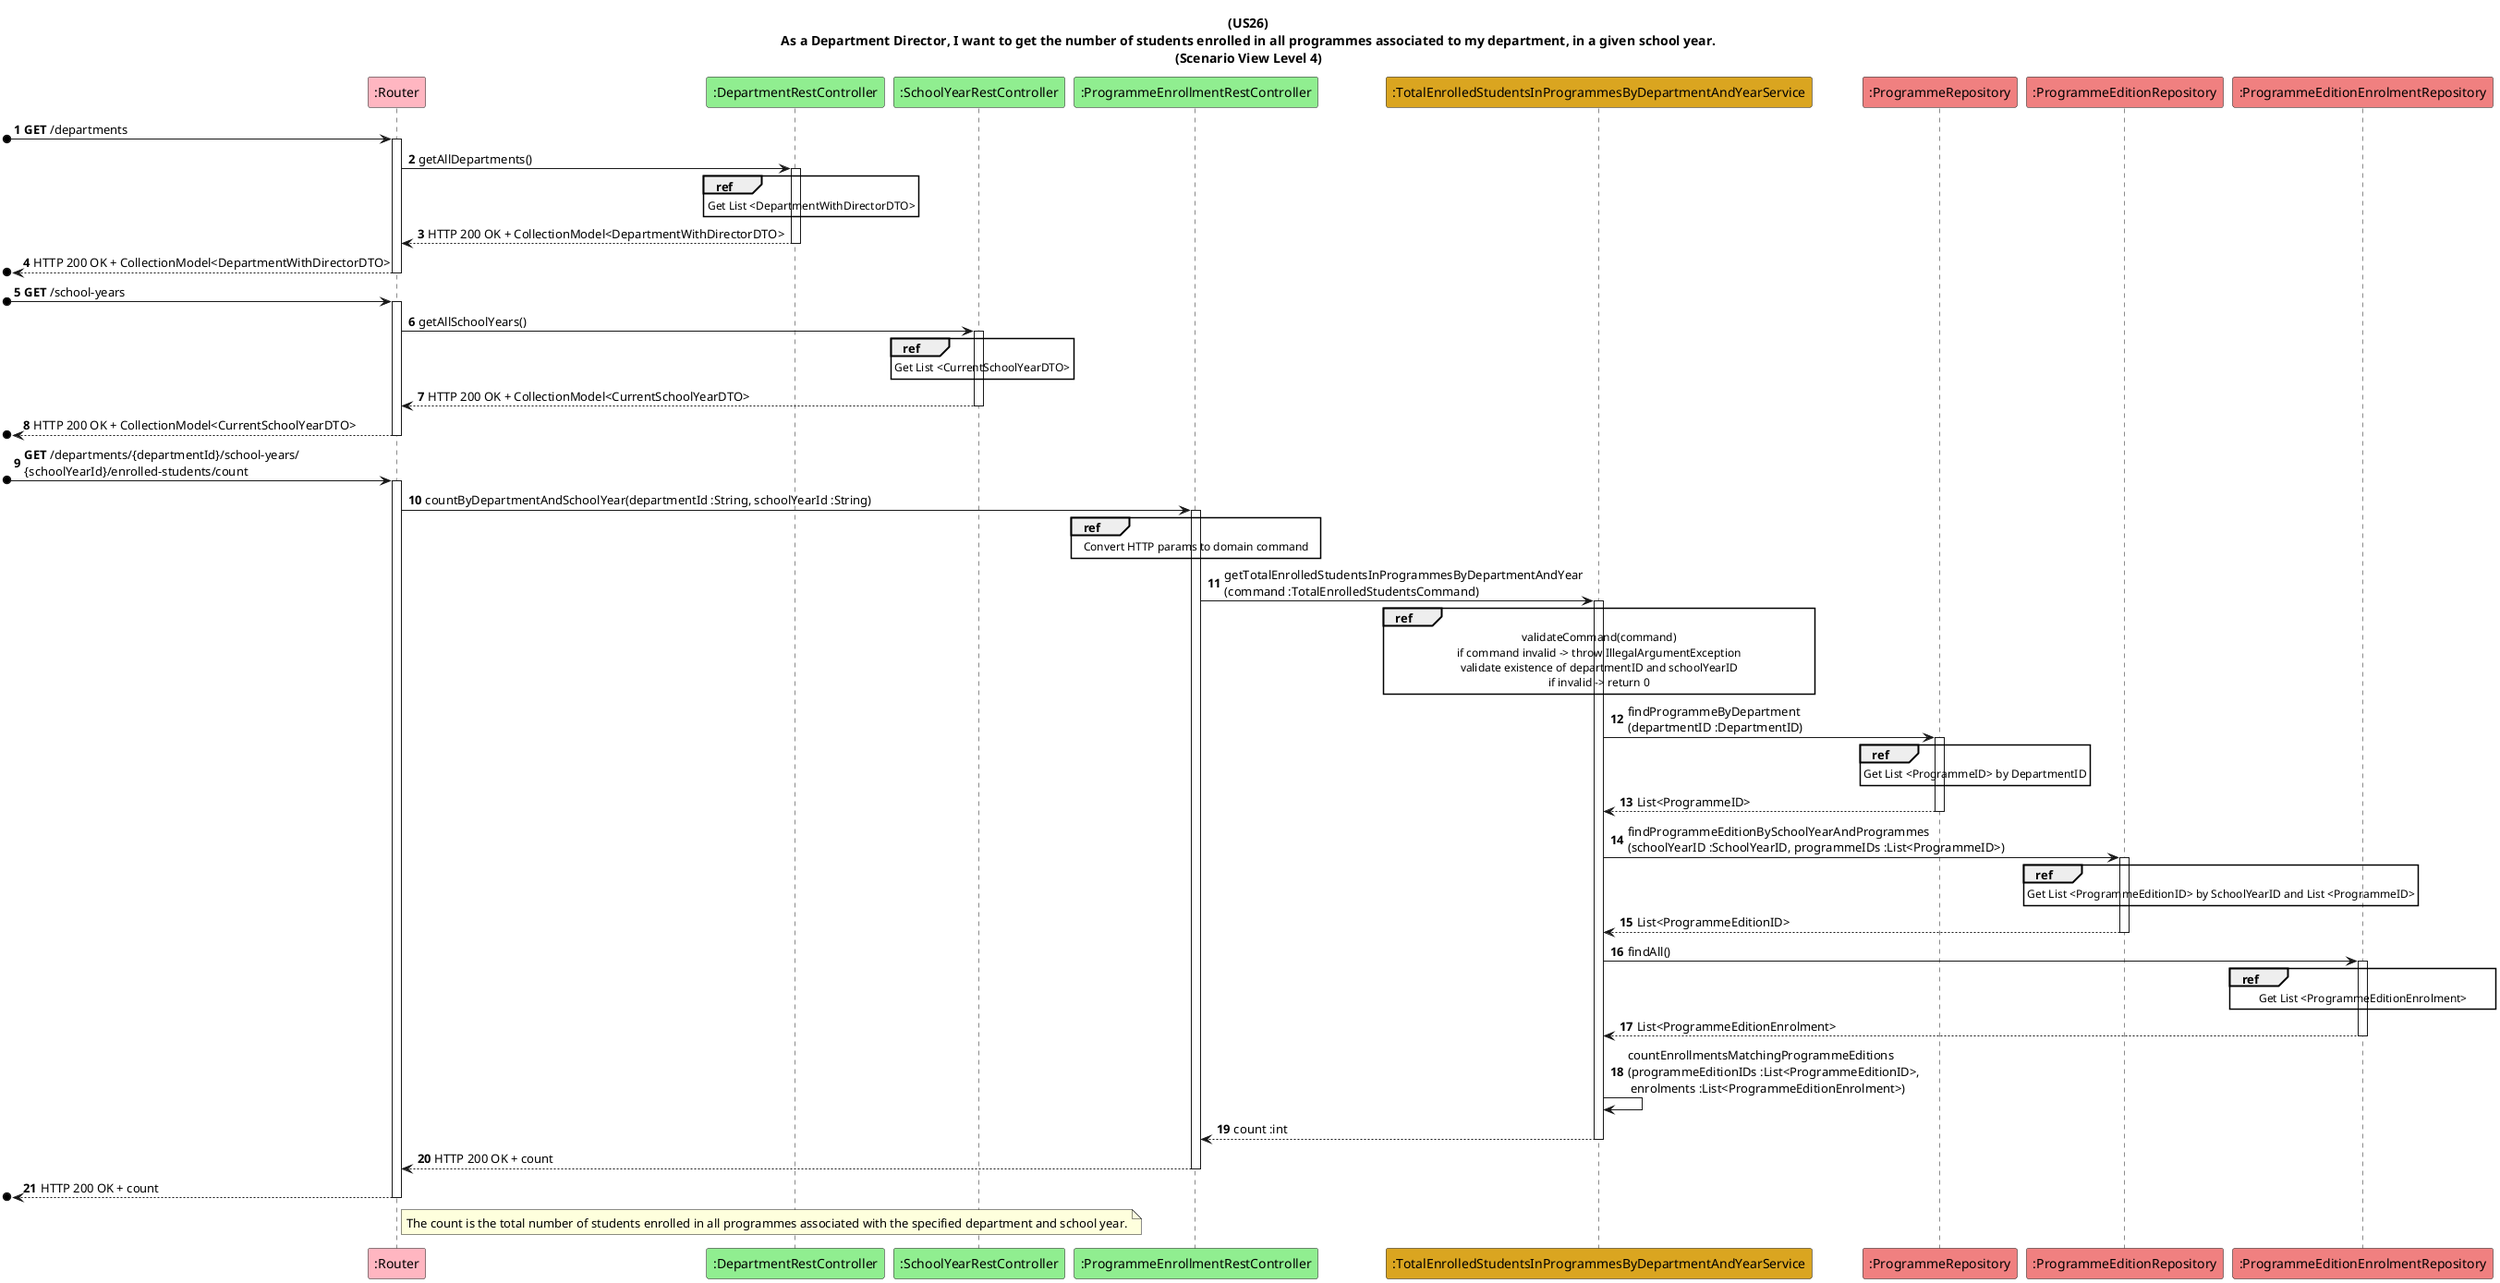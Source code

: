 @startuml
title: (US26)\nAs a Department Director, I want to get the number of students enrolled in all programmes associated to my department, in a given school year.\n(Scenario View Level 4)

autonumber

participant ":Router" as R #lightpink
participant ":DepartmentRestController" as depCtrl #lightgreen
participant ":SchoolYearRestController" as syCtrl #lightgreen
participant ":ProgrammeEnrollmentRestController" as PECtrl #lightgreen
participant ":TotalEnrolledStudentsInProgrammesByDepartmentAndYearService" as S #goldenrod
participant ":ProgrammeRepository" as programmeRepository #lightcoral
participant ":ProgrammeEditionRepository" as programmeEditionRepository #lightcoral
participant ":ProgrammeEditionEnrolmentRepository" as programmeEditionEnrolmentRepository #lightcoral

[o-> R ++: **GET** /departments
R -> depCtrl ++: getAllDepartments()
ref over depCtrl
    Get List <DepartmentWithDirectorDTO>
end ref
depCtrl --> R --: HTTP 200 OK + CollectionModel<DepartmentWithDirectorDTO>
[o<-- R --: HTTP 200 OK + CollectionModel<DepartmentWithDirectorDTO>

[o-> R ++: **GET** /school-years
R -> syCtrl ++: getAllSchoolYears()
ref over syCtrl
    Get List <CurrentSchoolYearDTO>
end ref
syCtrl --> R --: HTTP 200 OK + CollectionModel<CurrentSchoolYearDTO>
[o<-- R --: HTTP 200 OK + CollectionModel<CurrentSchoolYearDTO>

[o-> R ++: **GET** /departments/{departmentId}/school-years/\n{schoolYearId}/enrolled-students/count
R -> PECtrl ++: countByDepartmentAndSchoolYear(departmentId :String, schoolYearId :String)
ref over PECtrl
    Convert HTTP params to domain command
end ref

PECtrl -> S ++: getTotalEnrolledStudentsInProgrammesByDepartmentAndYear\n(command :TotalEnrolledStudentsCommand)
ref over S
    validateCommand(command)
    if command invalid -> throw IllegalArgumentException
    validate existence of departmentID and schoolYearID
    if invalid -> return 0
end ref

S -> programmeRepository ++: findProgrammeByDepartment\n(departmentID :DepartmentID)
ref over programmeRepository
    Get List <ProgrammeID> by DepartmentID
end ref
programmeRepository --> S --: List<ProgrammeID>

S -> programmeEditionRepository ++: findProgrammeEditionBySchoolYearAndProgrammes\n(schoolYearID :SchoolYearID, programmeIDs :List<ProgrammeID>)
ref over programmeEditionRepository
    Get List <ProgrammeEditionID> by SchoolYearID and List <ProgrammeID>
end ref
programmeEditionRepository --> S --: List<ProgrammeEditionID>

S -> programmeEditionEnrolmentRepository ++: findAll()
ref over programmeEditionEnrolmentRepository
    Get List <ProgrammeEditionEnrolment>
end ref
programmeEditionEnrolmentRepository --> S --: List<ProgrammeEditionEnrolment>

S -> S: countEnrollmentsMatchingProgrammeEditions\n(programmeEditionIDs :List<ProgrammeEditionID>,\n enrolments :List<ProgrammeEditionEnrolment>)

S --> PECtrl --: count :int

PECtrl --> R --: HTTP 200 OK + count

[o<-- R --: HTTP 200 OK + count

note right of R
    The count is the total number of students enrolled in all programmes associated with the specified department and school year.
end note
@enduml
